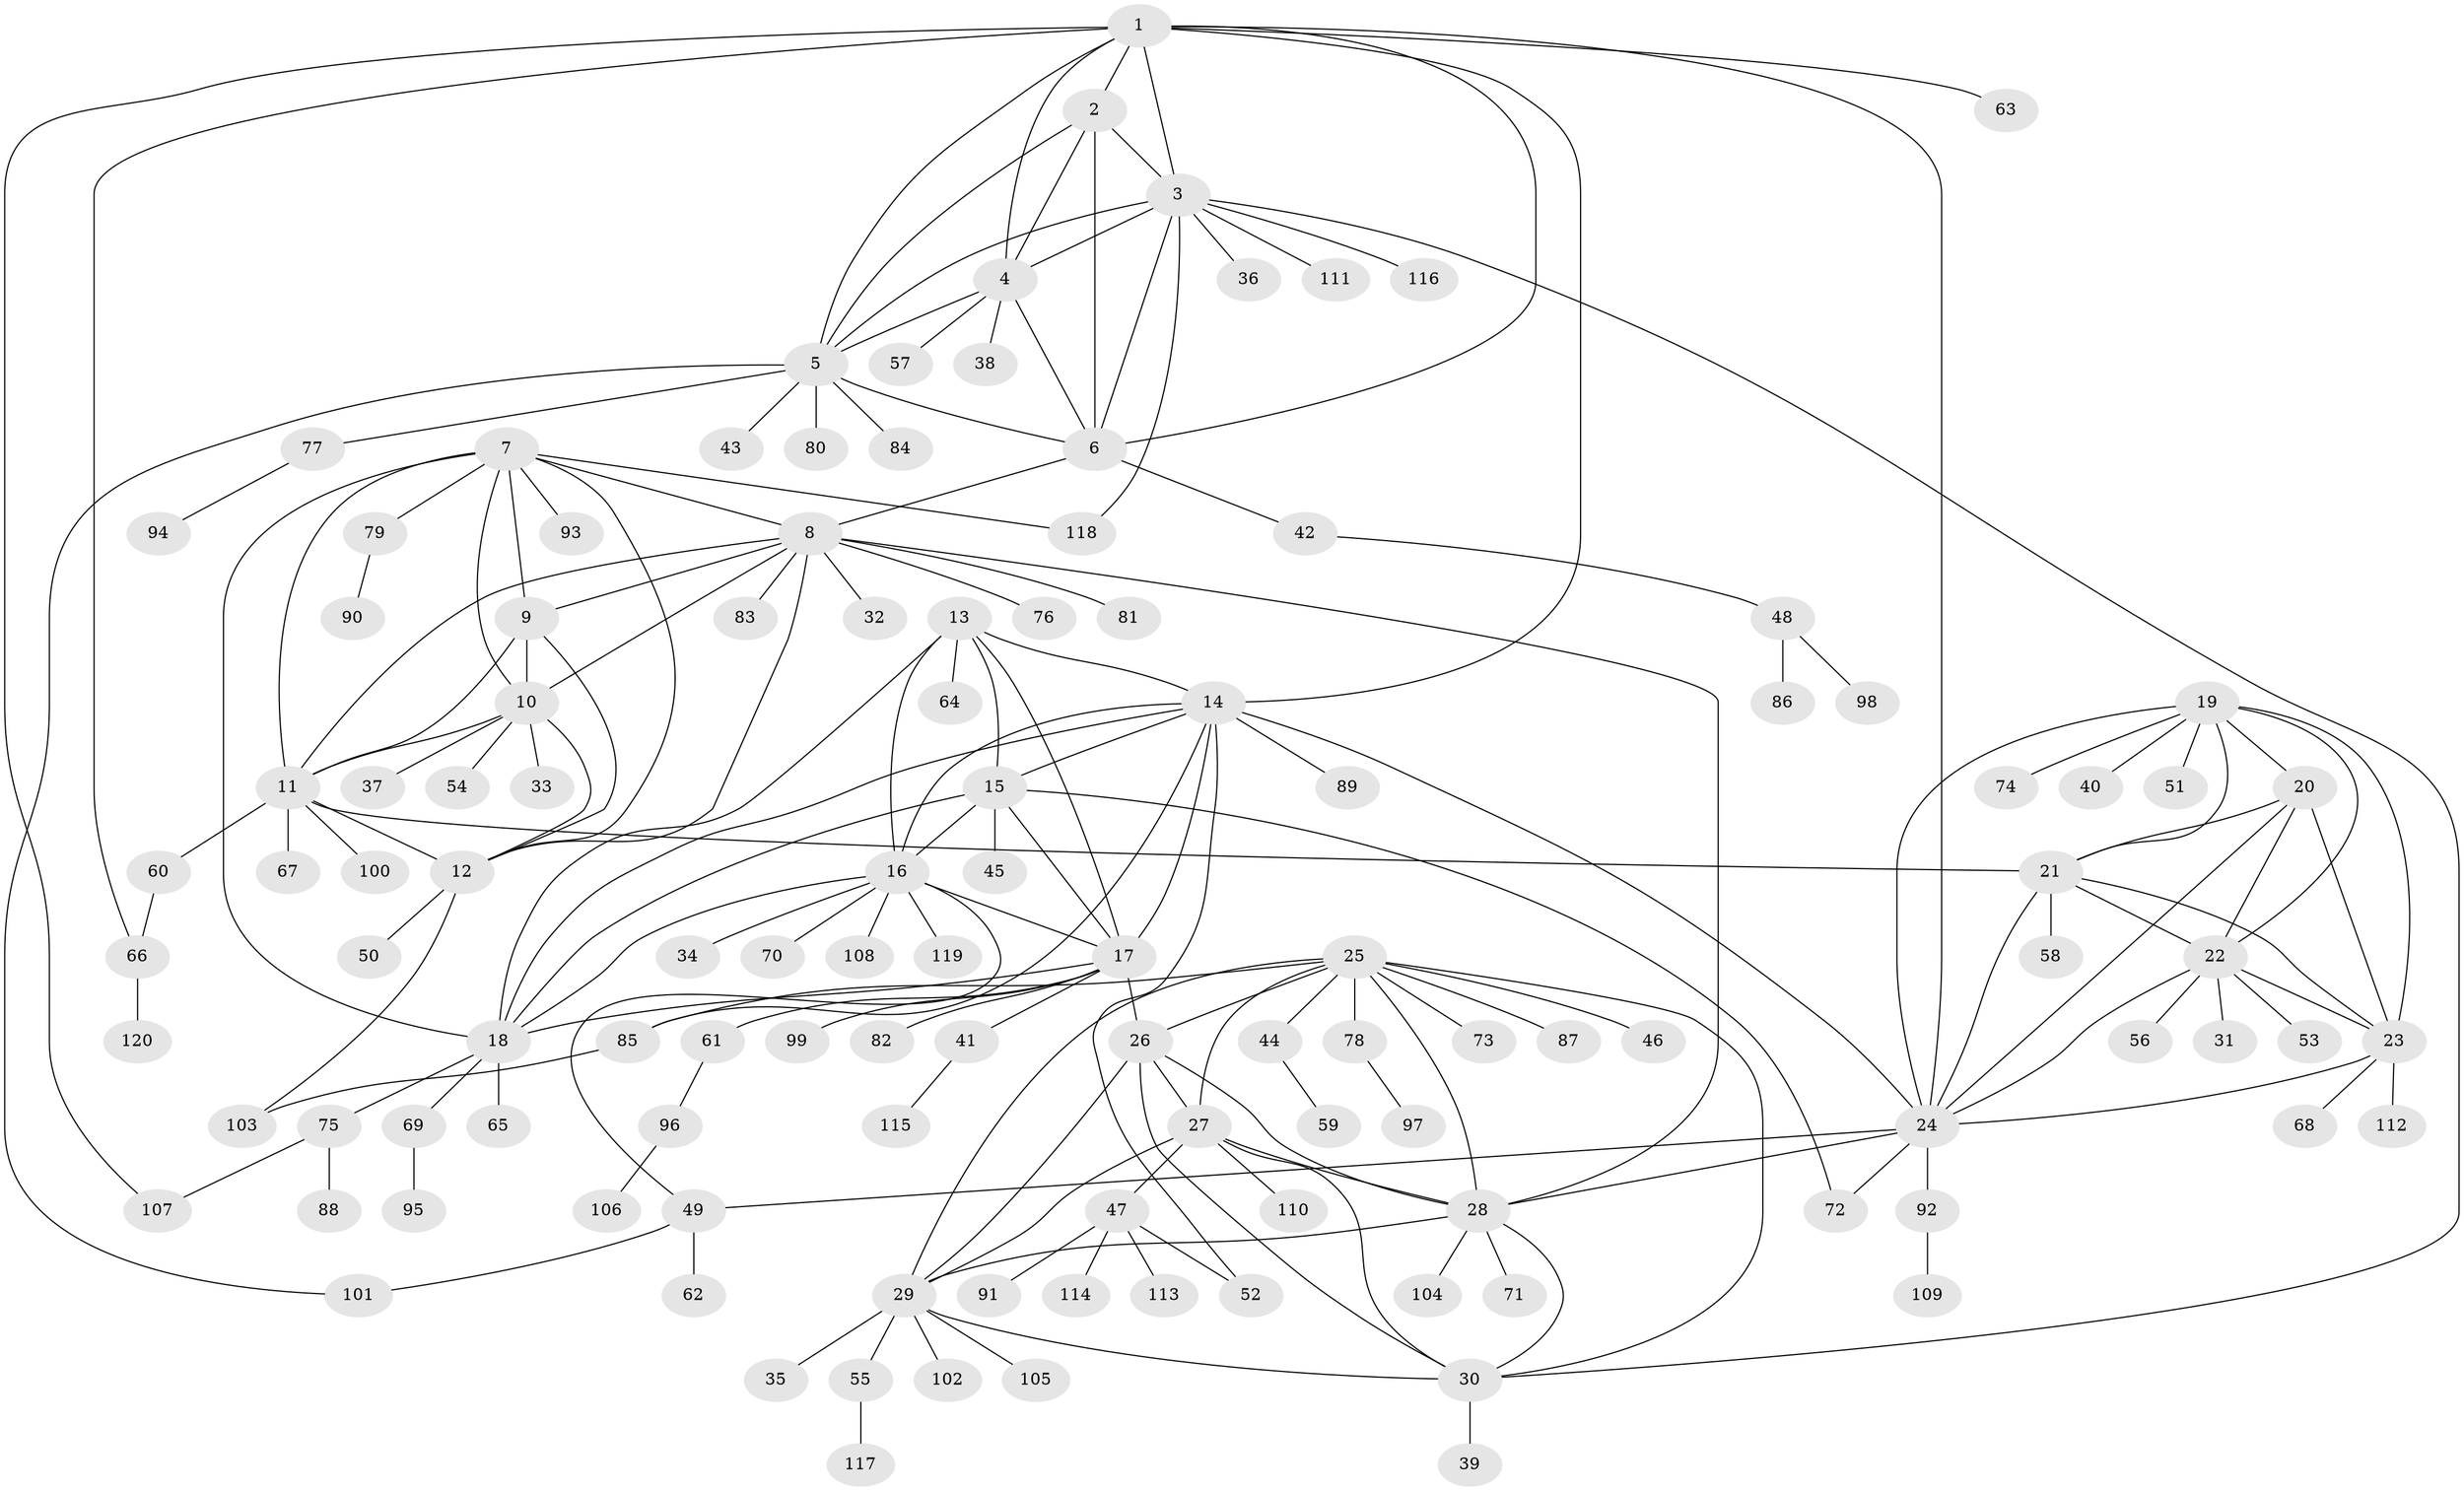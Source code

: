 // coarse degree distribution, {13: 0.016666666666666666, 5: 0.03333333333333333, 3: 0.016666666666666666, 4: 0.016666666666666666, 2: 0.06666666666666667, 1: 0.8, 9: 0.016666666666666666, 11: 0.016666666666666666, 26: 0.016666666666666666}
// Generated by graph-tools (version 1.1) at 2025/58/03/04/25 21:58:23]
// undirected, 120 vertices, 184 edges
graph export_dot {
graph [start="1"]
  node [color=gray90,style=filled];
  1;
  2;
  3;
  4;
  5;
  6;
  7;
  8;
  9;
  10;
  11;
  12;
  13;
  14;
  15;
  16;
  17;
  18;
  19;
  20;
  21;
  22;
  23;
  24;
  25;
  26;
  27;
  28;
  29;
  30;
  31;
  32;
  33;
  34;
  35;
  36;
  37;
  38;
  39;
  40;
  41;
  42;
  43;
  44;
  45;
  46;
  47;
  48;
  49;
  50;
  51;
  52;
  53;
  54;
  55;
  56;
  57;
  58;
  59;
  60;
  61;
  62;
  63;
  64;
  65;
  66;
  67;
  68;
  69;
  70;
  71;
  72;
  73;
  74;
  75;
  76;
  77;
  78;
  79;
  80;
  81;
  82;
  83;
  84;
  85;
  86;
  87;
  88;
  89;
  90;
  91;
  92;
  93;
  94;
  95;
  96;
  97;
  98;
  99;
  100;
  101;
  102;
  103;
  104;
  105;
  106;
  107;
  108;
  109;
  110;
  111;
  112;
  113;
  114;
  115;
  116;
  117;
  118;
  119;
  120;
  1 -- 2;
  1 -- 3;
  1 -- 4;
  1 -- 5;
  1 -- 6;
  1 -- 14;
  1 -- 24;
  1 -- 63;
  1 -- 66;
  1 -- 107;
  2 -- 3;
  2 -- 4;
  2 -- 5;
  2 -- 6;
  3 -- 4;
  3 -- 5;
  3 -- 6;
  3 -- 30;
  3 -- 36;
  3 -- 111;
  3 -- 116;
  3 -- 118;
  4 -- 5;
  4 -- 6;
  4 -- 38;
  4 -- 57;
  5 -- 6;
  5 -- 43;
  5 -- 77;
  5 -- 80;
  5 -- 84;
  5 -- 101;
  6 -- 8;
  6 -- 42;
  7 -- 8;
  7 -- 9;
  7 -- 10;
  7 -- 11;
  7 -- 12;
  7 -- 18;
  7 -- 79;
  7 -- 93;
  7 -- 118;
  8 -- 9;
  8 -- 10;
  8 -- 11;
  8 -- 12;
  8 -- 28;
  8 -- 32;
  8 -- 76;
  8 -- 81;
  8 -- 83;
  9 -- 10;
  9 -- 11;
  9 -- 12;
  10 -- 11;
  10 -- 12;
  10 -- 33;
  10 -- 37;
  10 -- 54;
  11 -- 12;
  11 -- 21;
  11 -- 60;
  11 -- 67;
  11 -- 100;
  12 -- 50;
  12 -- 103;
  13 -- 14;
  13 -- 15;
  13 -- 16;
  13 -- 17;
  13 -- 18;
  13 -- 64;
  14 -- 15;
  14 -- 16;
  14 -- 17;
  14 -- 18;
  14 -- 24;
  14 -- 52;
  14 -- 85;
  14 -- 89;
  15 -- 16;
  15 -- 17;
  15 -- 18;
  15 -- 45;
  15 -- 72;
  16 -- 17;
  16 -- 18;
  16 -- 34;
  16 -- 49;
  16 -- 70;
  16 -- 108;
  16 -- 119;
  17 -- 18;
  17 -- 26;
  17 -- 41;
  17 -- 61;
  17 -- 82;
  17 -- 99;
  18 -- 65;
  18 -- 69;
  18 -- 75;
  19 -- 20;
  19 -- 21;
  19 -- 22;
  19 -- 23;
  19 -- 24;
  19 -- 40;
  19 -- 51;
  19 -- 74;
  20 -- 21;
  20 -- 22;
  20 -- 23;
  20 -- 24;
  21 -- 22;
  21 -- 23;
  21 -- 24;
  21 -- 58;
  22 -- 23;
  22 -- 24;
  22 -- 31;
  22 -- 53;
  22 -- 56;
  23 -- 24;
  23 -- 68;
  23 -- 112;
  24 -- 28;
  24 -- 49;
  24 -- 72;
  24 -- 92;
  25 -- 26;
  25 -- 27;
  25 -- 28;
  25 -- 29;
  25 -- 30;
  25 -- 44;
  25 -- 46;
  25 -- 73;
  25 -- 78;
  25 -- 85;
  25 -- 87;
  26 -- 27;
  26 -- 28;
  26 -- 29;
  26 -- 30;
  27 -- 28;
  27 -- 29;
  27 -- 30;
  27 -- 47;
  27 -- 110;
  28 -- 29;
  28 -- 30;
  28 -- 71;
  28 -- 104;
  29 -- 30;
  29 -- 35;
  29 -- 55;
  29 -- 102;
  29 -- 105;
  30 -- 39;
  41 -- 115;
  42 -- 48;
  44 -- 59;
  47 -- 52;
  47 -- 91;
  47 -- 113;
  47 -- 114;
  48 -- 86;
  48 -- 98;
  49 -- 62;
  49 -- 101;
  55 -- 117;
  60 -- 66;
  61 -- 96;
  66 -- 120;
  69 -- 95;
  75 -- 88;
  75 -- 107;
  77 -- 94;
  78 -- 97;
  79 -- 90;
  85 -- 103;
  92 -- 109;
  96 -- 106;
}
